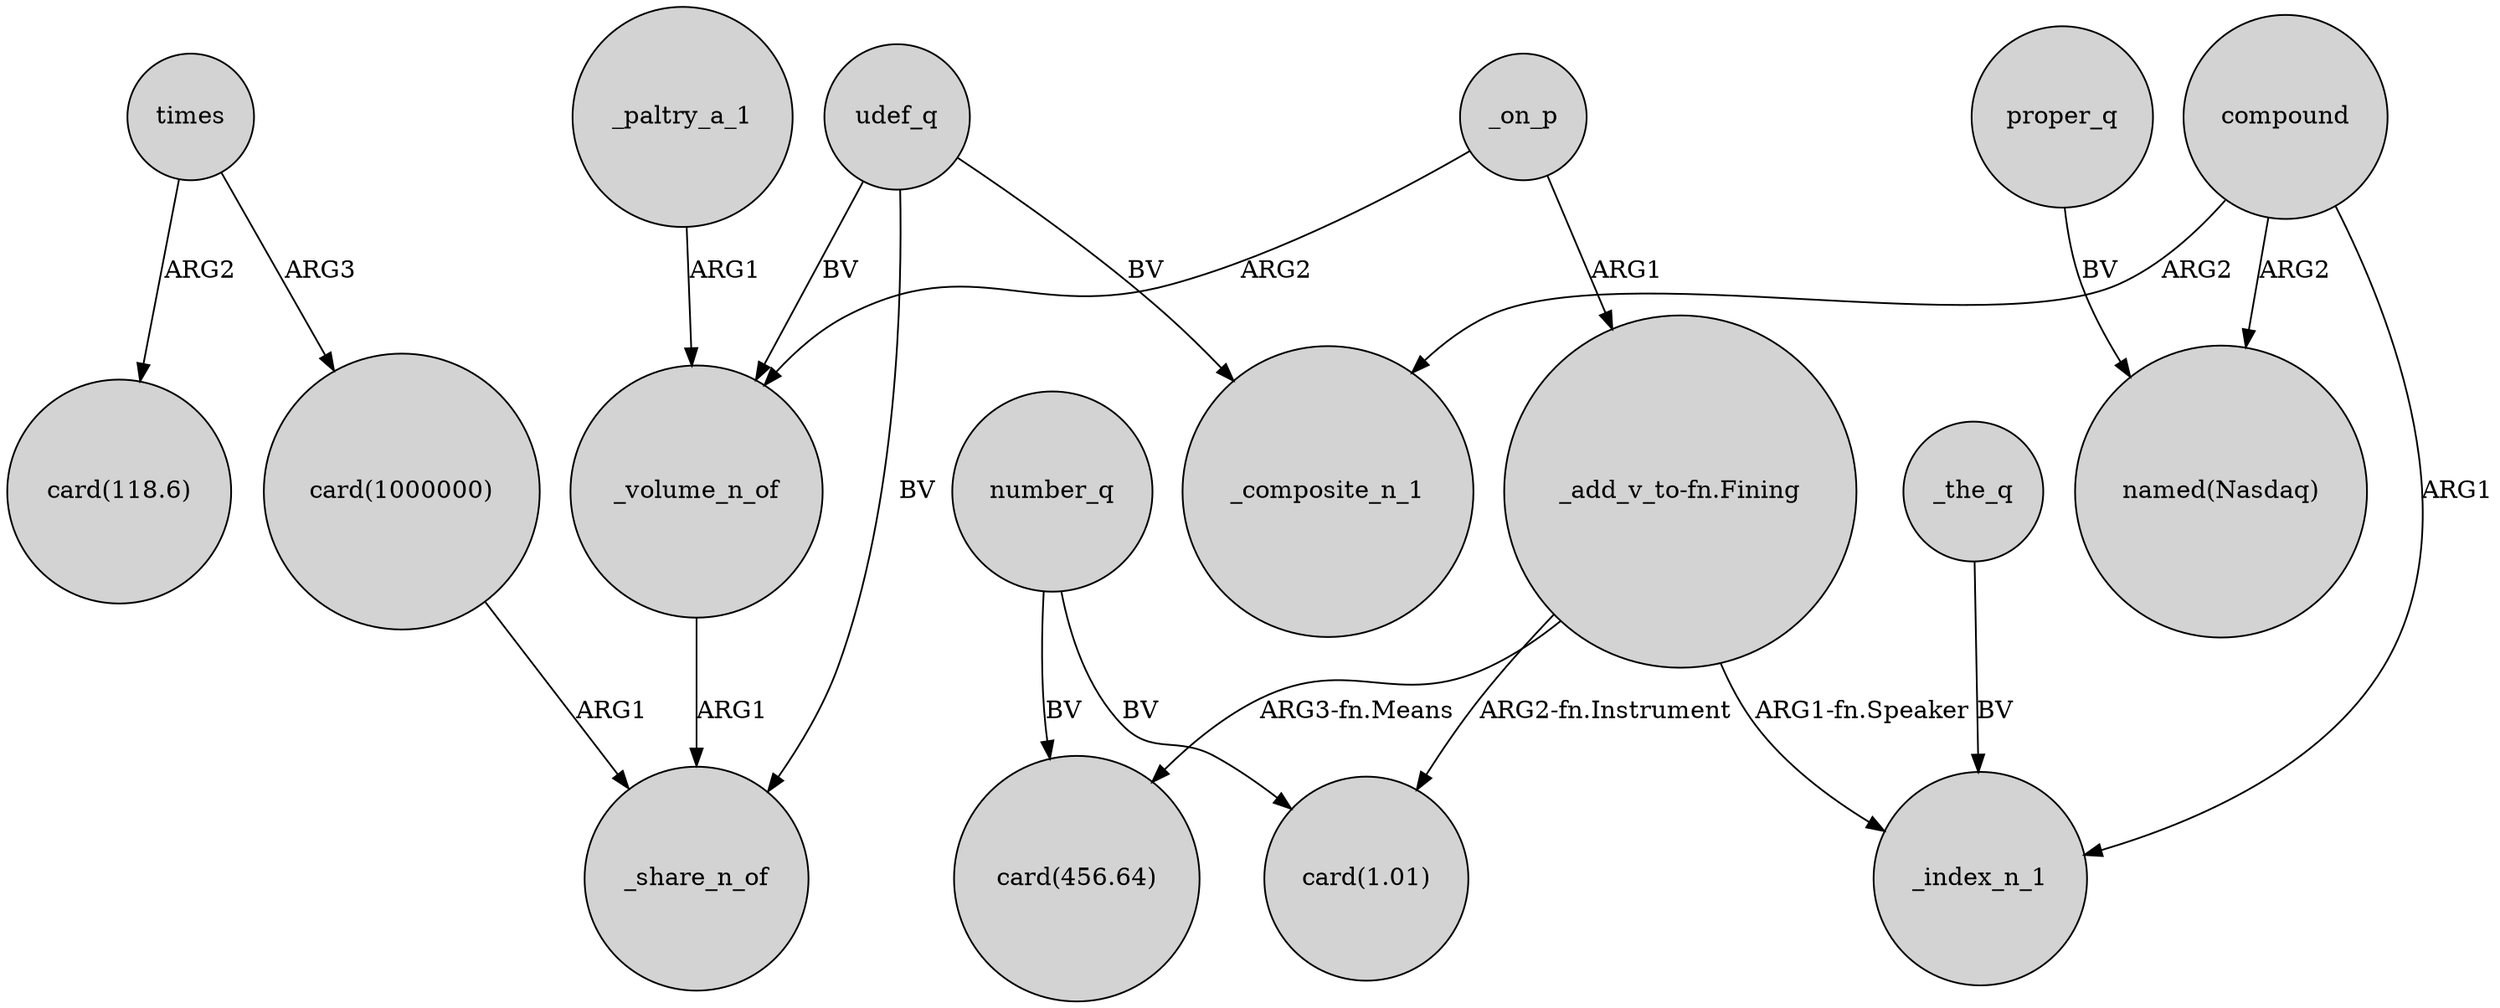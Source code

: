digraph {
	node [shape=circle style=filled]
	udef_q -> _volume_n_of [label=BV]
	"_add_v_to-fn.Fining" -> _index_n_1 [label="ARG1-fn.Speaker"]
	udef_q -> _composite_n_1 [label=BV]
	_volume_n_of -> _share_n_of [label=ARG1]
	_the_q -> _index_n_1 [label=BV]
	times -> "card(118.6)" [label=ARG2]
	_paltry_a_1 -> _volume_n_of [label=ARG1]
	"_add_v_to-fn.Fining" -> "card(456.64)" [label="ARG3-fn.Means"]
	"_add_v_to-fn.Fining" -> "card(1.01)" [label="ARG2-fn.Instrument"]
	_on_p -> _volume_n_of [label=ARG2]
	number_q -> "card(456.64)" [label=BV]
	compound -> _index_n_1 [label=ARG1]
	proper_q -> "named(Nasdaq)" [label=BV]
	_on_p -> "_add_v_to-fn.Fining" [label=ARG1]
	compound -> _composite_n_1 [label=ARG2]
	udef_q -> _share_n_of [label=BV]
	"card(1000000)" -> _share_n_of [label=ARG1]
	compound -> "named(Nasdaq)" [label=ARG2]
	number_q -> "card(1.01)" [label=BV]
	times -> "card(1000000)" [label=ARG3]
}
